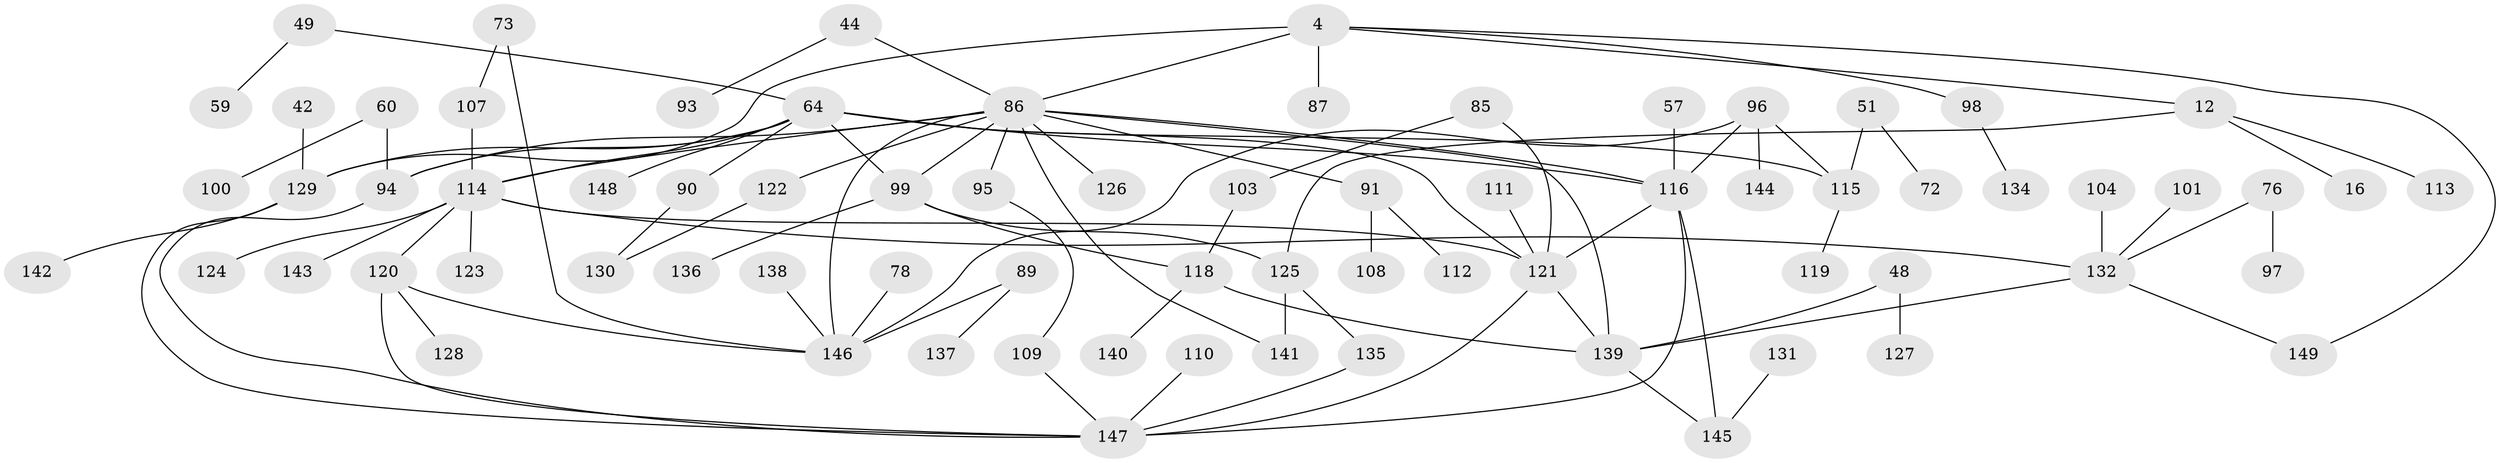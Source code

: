 // original degree distribution, {9: 0.006711409395973154, 7: 0.026845637583892617, 5: 0.053691275167785234, 3: 0.21476510067114093, 4: 0.12080536912751678, 6: 0.006711409395973154, 1: 0.30201342281879195, 2: 0.2684563758389262}
// Generated by graph-tools (version 1.1) at 2025/46/03/04/25 21:46:16]
// undirected, 74 vertices, 98 edges
graph export_dot {
graph [start="1"]
  node [color=gray90,style=filled];
  4;
  12;
  16;
  42;
  44;
  48;
  49;
  51;
  57;
  59;
  60;
  64 [super="+27+43+39"];
  72;
  73;
  76;
  78;
  85 [super="+66"];
  86 [super="+3"];
  87;
  89;
  90;
  91 [super="+6+81"];
  93;
  94 [super="+70"];
  95;
  96 [super="+67"];
  97;
  98 [super="+88"];
  99 [super="+54"];
  100;
  101;
  103;
  104;
  107;
  108;
  109;
  110;
  111;
  112;
  113;
  114 [super="+31+52+92"];
  115 [super="+37+106"];
  116 [super="+40+30"];
  118 [super="+82"];
  119;
  120;
  121 [super="+7+83"];
  122 [super="+19+55"];
  123;
  124;
  125;
  126;
  127;
  128;
  129 [super="+14"];
  130;
  131;
  132 [super="+79+80"];
  134;
  135;
  136;
  137;
  138;
  139 [super="+77+117+102"];
  140;
  141;
  142;
  143;
  144;
  145 [super="+47"];
  146 [super="+22+69"];
  147 [super="+133+105"];
  148;
  149;
  4 -- 12;
  4 -- 87;
  4 -- 149;
  4 -- 129 [weight=2];
  4 -- 86;
  4 -- 98;
  12 -- 16;
  12 -- 113;
  12 -- 125;
  42 -- 129;
  44 -- 93;
  44 -- 86;
  48 -- 127;
  48 -- 139;
  49 -- 59;
  49 -- 64;
  51 -- 72;
  51 -- 115;
  57 -- 116;
  60 -- 100;
  60 -- 94;
  64 -- 90;
  64 -- 115 [weight=3];
  64 -- 129;
  64 -- 148;
  64 -- 116;
  64 -- 94 [weight=2];
  64 -- 114;
  64 -- 99;
  64 -- 121;
  73 -- 107;
  73 -- 146;
  76 -- 97;
  76 -- 132;
  78 -- 146;
  85 -- 121;
  85 -- 103;
  86 -- 126;
  86 -- 141;
  86 -- 95;
  86 -- 99;
  86 -- 116 [weight=3];
  86 -- 91;
  86 -- 122 [weight=2];
  86 -- 146 [weight=2];
  86 -- 94;
  86 -- 114 [weight=2];
  86 -- 139 [weight=3];
  89 -- 137;
  89 -- 146;
  90 -- 130;
  91 -- 112;
  91 -- 108;
  94 -- 147;
  95 -- 109;
  96 -- 144;
  96 -- 146;
  96 -- 115;
  96 -- 116;
  98 -- 134;
  99 -- 136;
  99 -- 125;
  99 -- 118;
  101 -- 132;
  103 -- 118;
  104 -- 132;
  107 -- 114;
  109 -- 147;
  110 -- 147;
  111 -- 121;
  114 -- 143;
  114 -- 124;
  114 -- 120;
  114 -- 121;
  114 -- 123;
  114 -- 132;
  115 -- 119;
  116 -- 121 [weight=2];
  116 -- 145;
  116 -- 147;
  118 -- 140;
  118 -- 139 [weight=2];
  120 -- 128;
  120 -- 147;
  120 -- 146;
  121 -- 139 [weight=2];
  121 -- 147;
  122 -- 130;
  125 -- 135;
  125 -- 141;
  129 -- 142;
  129 -- 147;
  131 -- 145;
  132 -- 149;
  132 -- 139 [weight=2];
  135 -- 147;
  138 -- 146;
  139 -- 145;
}
